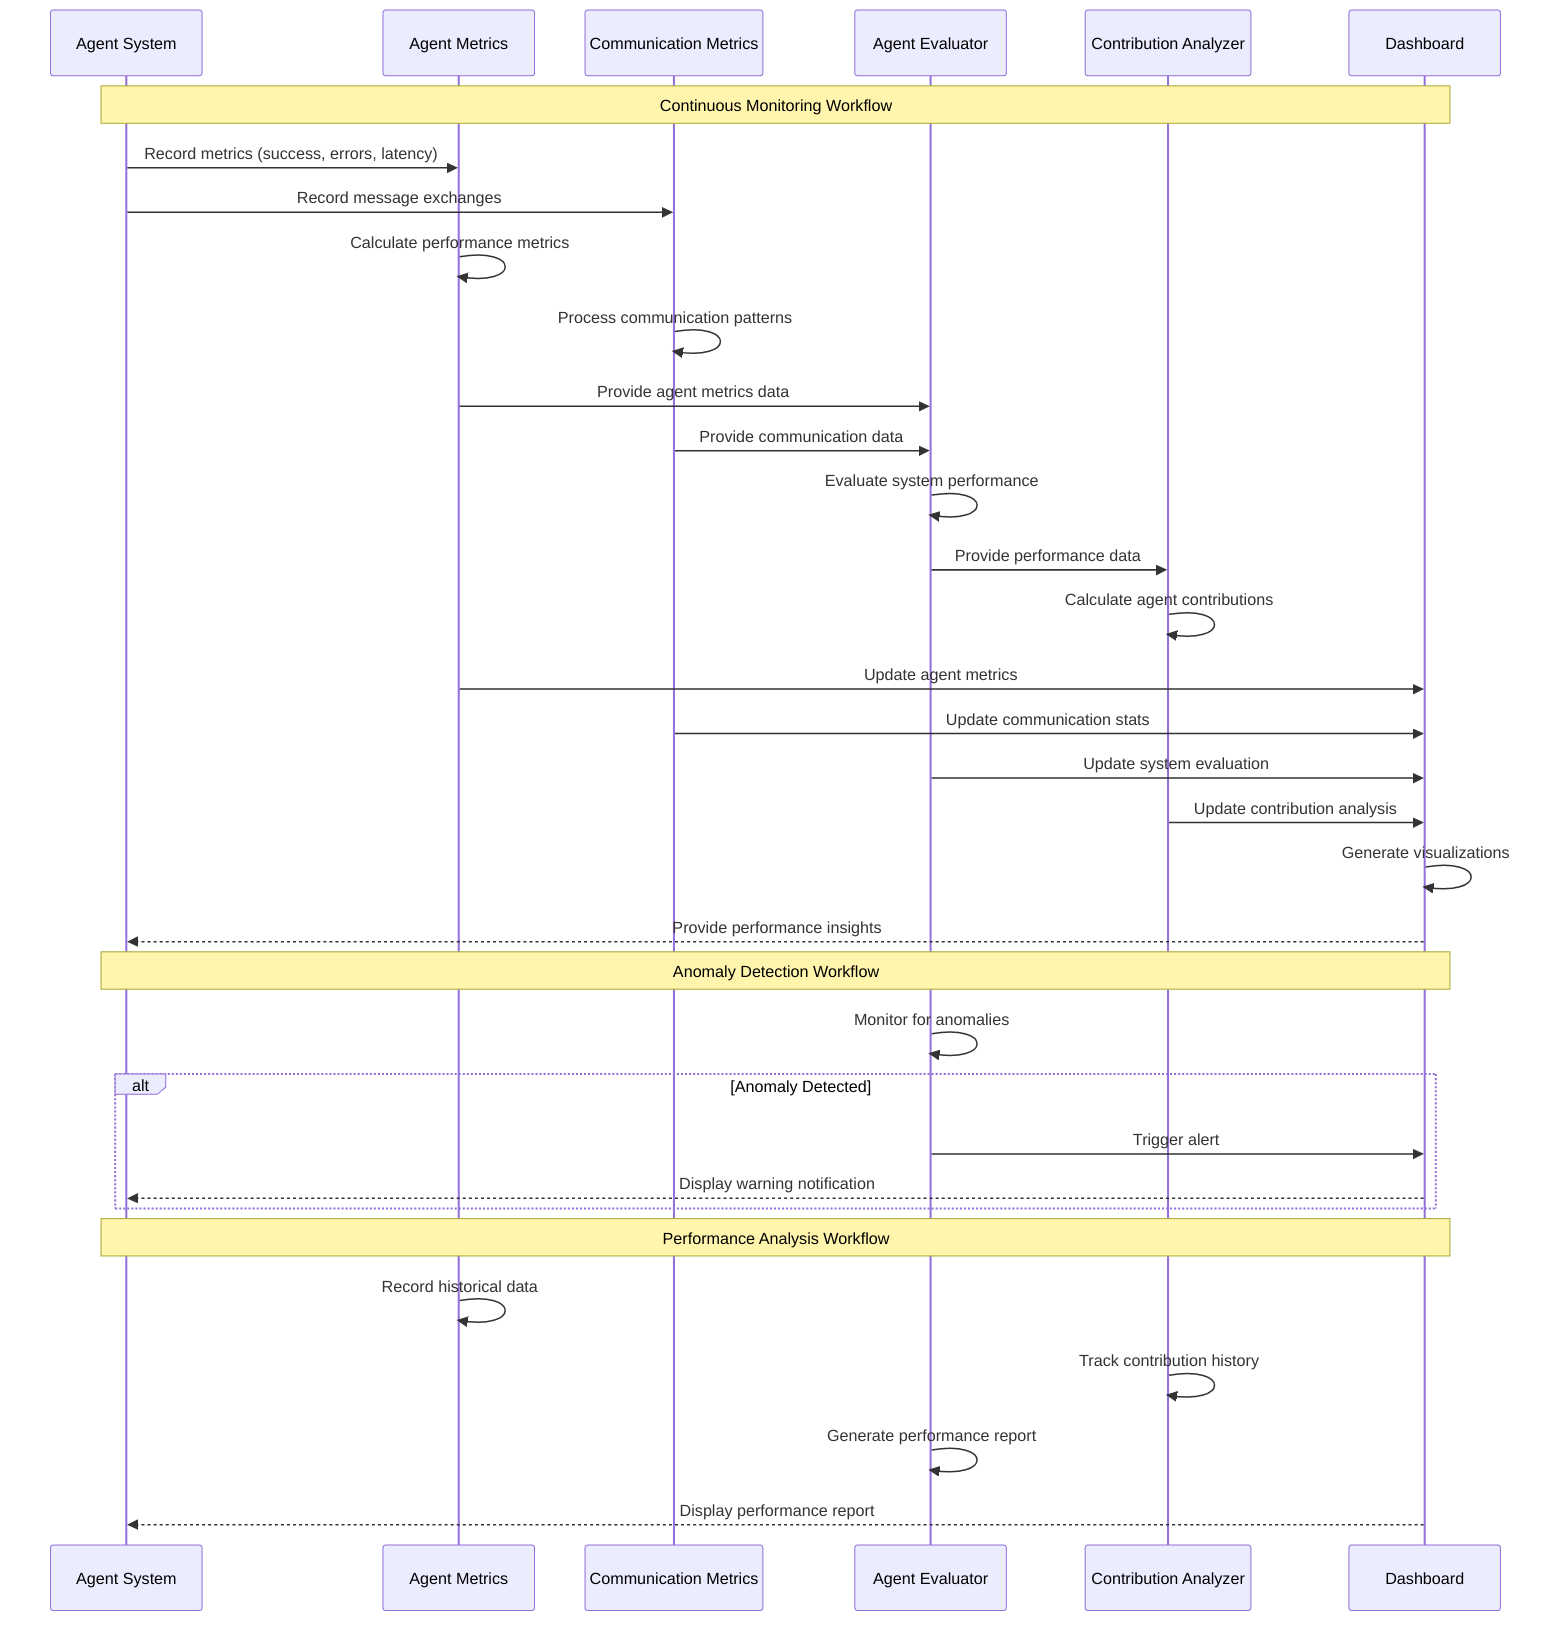sequenceDiagram
    participant Agents as Agent System
    participant AM as Agent Metrics
    participant CM as Communication Metrics
    participant AE as Agent Evaluator
    participant CA as Contribution Analyzer
    participant Dashboard

    Note over Agents,Dashboard: Continuous Monitoring Workflow

    Agents->>AM: Record metrics (success, errors, latency)
    Agents->>CM: Record message exchanges

    AM->>AM: Calculate performance metrics
    CM->>CM: Process communication patterns

    AM->>AE: Provide agent metrics data
    CM->>AE: Provide communication data

    AE->>AE: Evaluate system performance
    AE->>CA: Provide performance data

    CA->>CA: Calculate agent contributions

    AM->>Dashboard: Update agent metrics
    CM->>Dashboard: Update communication stats
    AE->>Dashboard: Update system evaluation
    CA->>Dashboard: Update contribution analysis

    Dashboard->>Dashboard: Generate visualizations
    Dashboard-->>Agents: Provide performance insights

    Note over Agents,Dashboard: Anomaly Detection Workflow

    AE->>AE: Monitor for anomalies

    alt Anomaly Detected
        AE->>Dashboard: Trigger alert
        Dashboard-->>Agents: Display warning notification
    end

    Note over Agents,Dashboard: Performance Analysis Workflow

    AM->>AM: Record historical data
    CA->>CA: Track contribution history

    AE->>AE: Generate performance report
    Dashboard-->>Agents: Display performance report